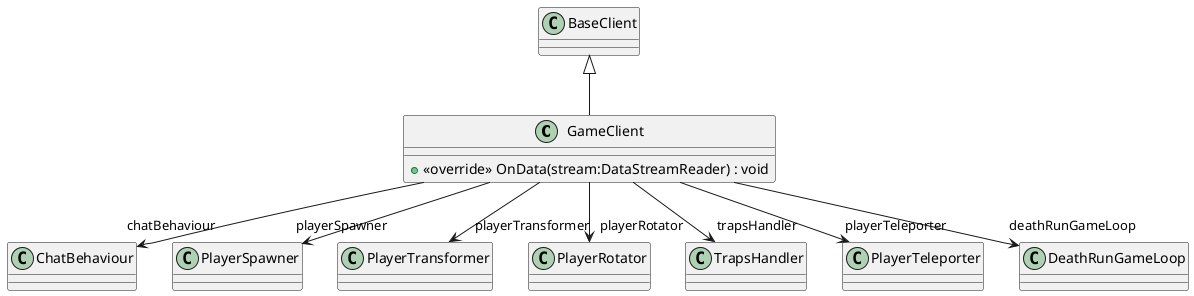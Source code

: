 @startuml
class GameClient {
    + <<override>> OnData(stream:DataStreamReader) : void
}
BaseClient <|-- GameClient
GameClient --> "chatBehaviour" ChatBehaviour
GameClient --> "playerSpawner" PlayerSpawner
GameClient --> "playerTransformer" PlayerTransformer
GameClient --> "playerRotator" PlayerRotator
GameClient --> "trapsHandler" TrapsHandler
GameClient --> "playerTeleporter" PlayerTeleporter
GameClient --> "deathRunGameLoop" DeathRunGameLoop
@enduml
